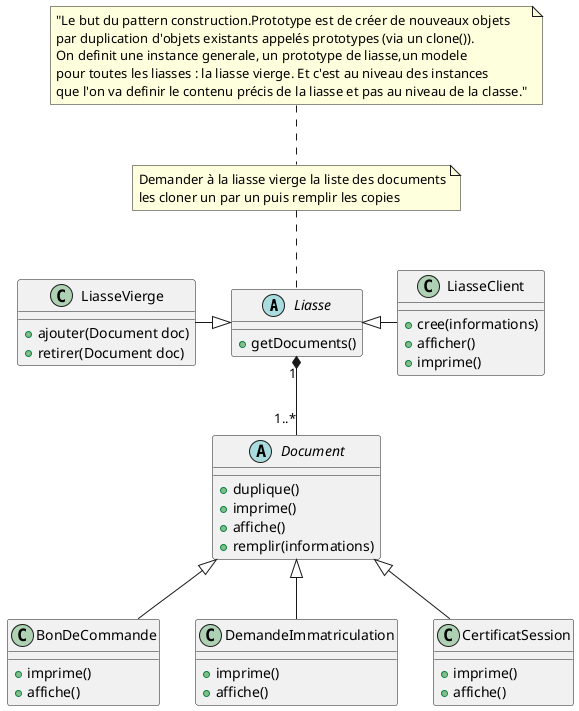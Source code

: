 @startuml

abstract class Liasse {
+getDocuments()
}
class LiasseClient{
+cree(informations)
+afficher()
+imprime()
}
class LiasseVierge{
+ajouter(Document doc)
+retirer(Document doc)
}

note "Demander à la liasse vierge la liste des documents\nles cloner un par un puis remplir les copies" as N0
N0 .. Liasse

Liasse <|- LiasseClient
LiasseVierge -|> Liasse

abstract class Document {
+duplique()
+imprime()
+affiche()
+remplir(informations)
}

Liasse "1" *-- "1..*" Document
class BonDeCommande {
+imprime()
+affiche()
}
class DemandeImmatriculation{
+imprime()
+affiche()
}
class CertificatSession{
+imprime()
+affiche()
}

Document <|-- BonDeCommande
Document <|-- DemandeImmatriculation
Document <|-- CertificatSession

note top of N0 : "Le but du pattern construction.Prototype est de créer de nouveaux objets\npar duplication d'objets existants appelés prototypes (via un clone()).\nOn definit une instance generale, un prototype de liasse,un modele \npour toutes les liasses : la liasse vierge. Et c'est au niveau des instances\nque l'on va definir le contenu précis de la liasse et pas au niveau de la classe."

@enduml